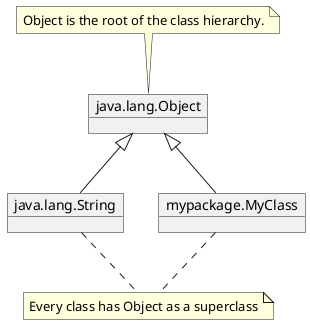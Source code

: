 @startuml

object "java.lang.Object" as object
object "java.lang.String" as string
object "mypackage.MyClass" as myclass

note "Every class has Object as a superclass" as note2

note top of object : Object is the root of the class hierarchy.

myclass .. note2
string .. note2

object <|-- string
object <|-- myclass

@enduml